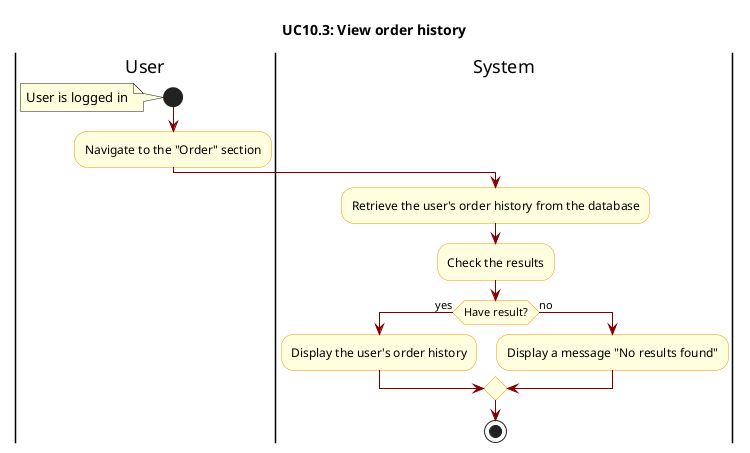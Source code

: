 @startuml

skinparam ActivityBackgroundColor LightYellow
skinparam ActivityBorderColor DarkOrange
skinparam ArrowColor Maroon

title UC10.3: View order history

|User|
start
note left
    User is logged in
end note

|User|
:Navigate to the "Order" section;

|System|
:Retrieve the user's order history from the database;
:Check the results;
if(Have result?) then(yes)  
    :Display the user's order history;
else(no)
    :Display a message "No results found";
endif

stop

@enduml
